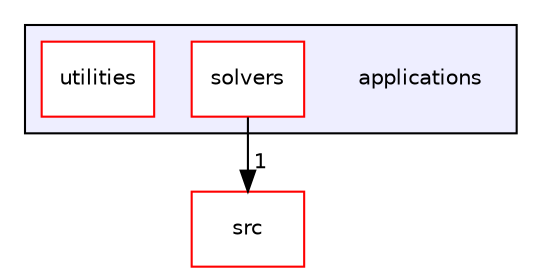 digraph "applications" {
  bgcolor=transparent;
  compound=true
  node [ fontsize="10", fontname="Helvetica"];
  edge [ labelfontsize="10", labelfontname="Helvetica"];
  subgraph clusterdir_a6e4fee11f07c3b70486e88fe92cbbdc {
    graph [ bgcolor="#eeeeff", pencolor="black", label="" URL="dir_a6e4fee11f07c3b70486e88fe92cbbdc.html"];
    dir_a6e4fee11f07c3b70486e88fe92cbbdc [shape=plaintext label="applications"];
    dir_fdd174abb8ada244b49e98779c87ac3c [shape=box label="solvers" color="red" fillcolor="white" style="filled" URL="dir_fdd174abb8ada244b49e98779c87ac3c.html"];
    dir_a740ba71acc8f57051af57c325cf1aa6 [shape=box label="utilities" color="red" fillcolor="white" style="filled" URL="dir_a740ba71acc8f57051af57c325cf1aa6.html"];
  }
  dir_68267d1309a1af8e8297ef4c3efbcdba [shape=box label="src" color="red" URL="dir_68267d1309a1af8e8297ef4c3efbcdba.html"];
  dir_fdd174abb8ada244b49e98779c87ac3c->dir_68267d1309a1af8e8297ef4c3efbcdba [headlabel="1", labeldistance=1.5 headhref="dir_000011_000000.html"];
}
